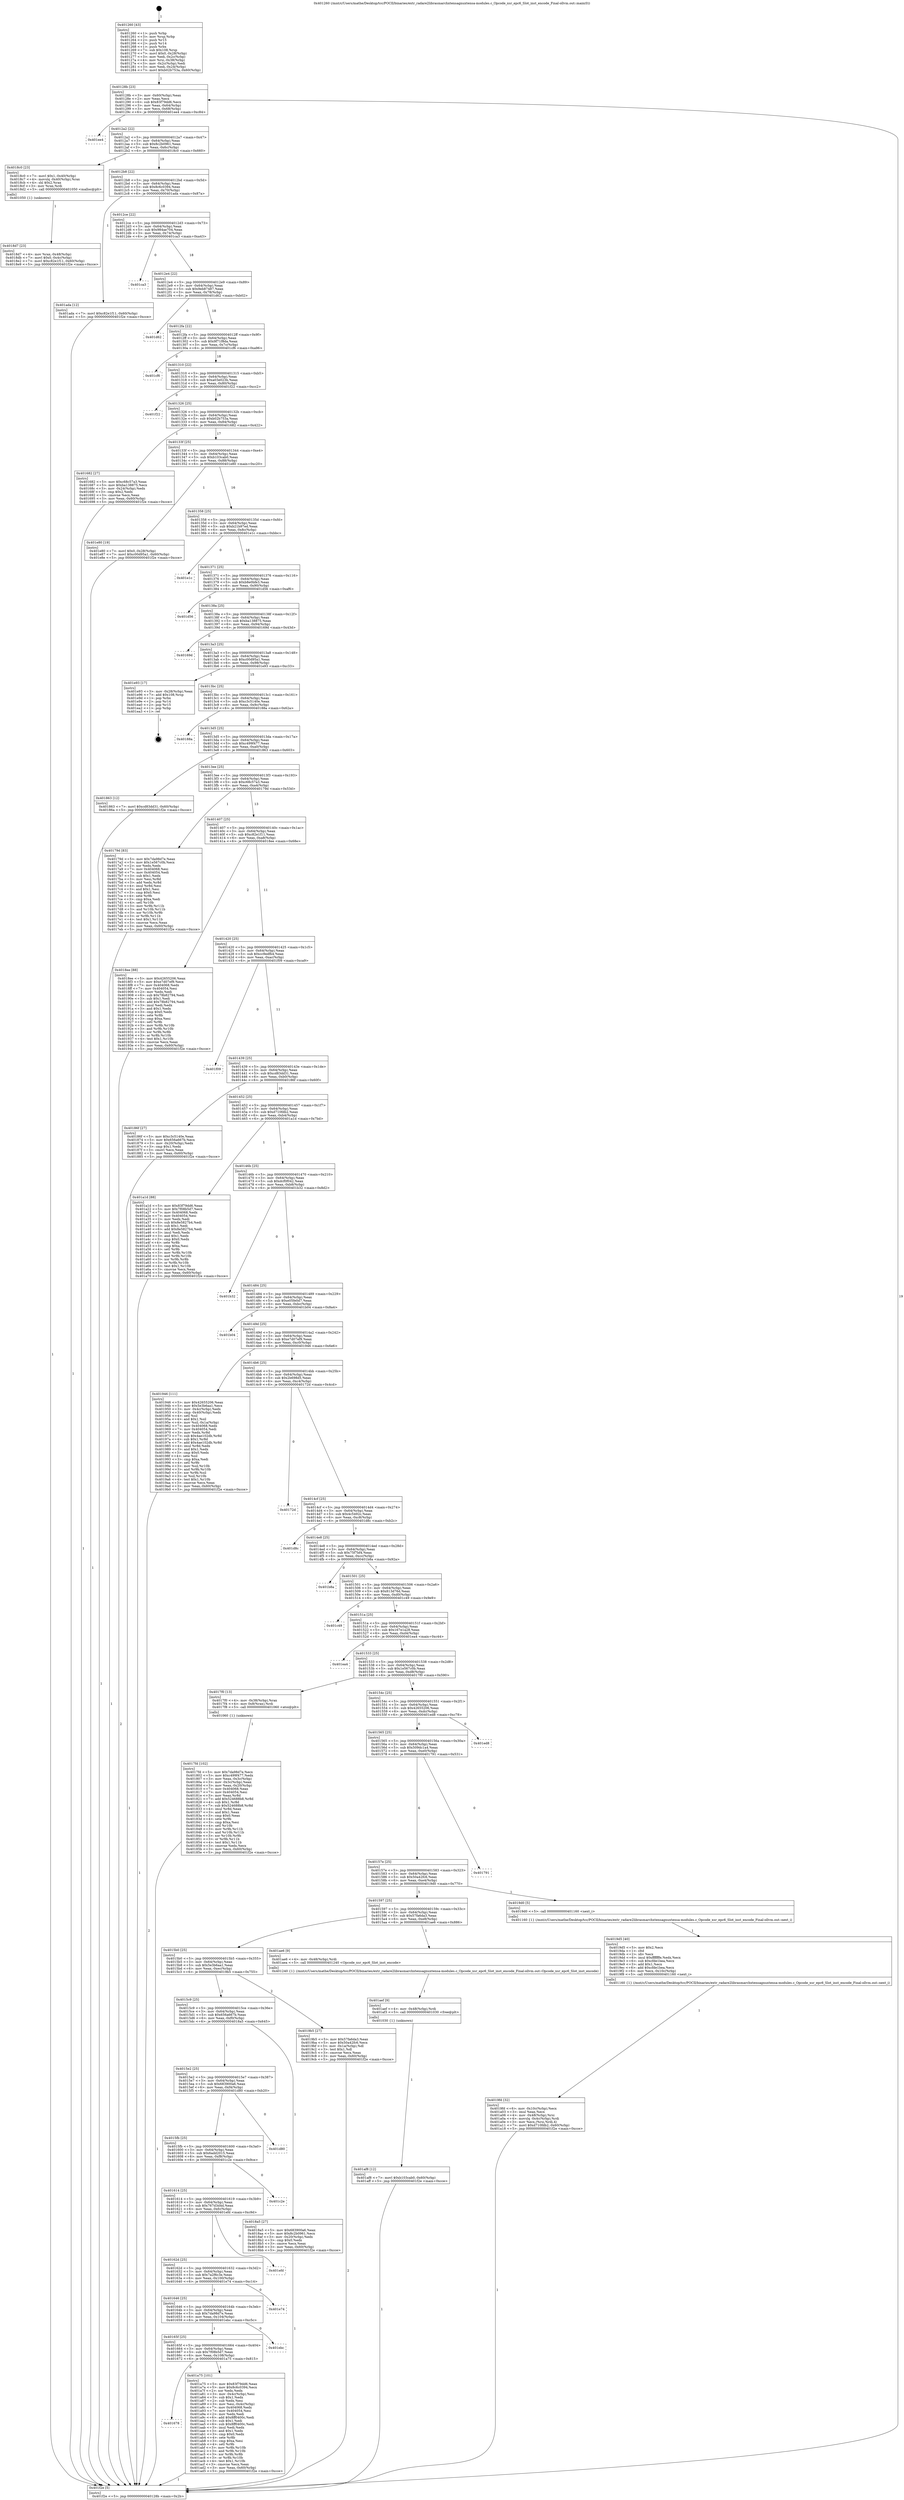 digraph "0x401260" {
  label = "0x401260 (/mnt/c/Users/mathe/Desktop/tcc/POCII/binaries/extr_radare2librasmarchxtensagnuxtensa-modules.c_Opcode_xsr_epc6_Slot_inst_encode_Final-ollvm.out::main(0))"
  labelloc = "t"
  node[shape=record]

  Entry [label="",width=0.3,height=0.3,shape=circle,fillcolor=black,style=filled]
  "0x40128b" [label="{
     0x40128b [23]\l
     | [instrs]\l
     &nbsp;&nbsp;0x40128b \<+3\>: mov -0x60(%rbp),%eax\l
     &nbsp;&nbsp;0x40128e \<+2\>: mov %eax,%ecx\l
     &nbsp;&nbsp;0x401290 \<+6\>: sub $0x83f79dd6,%ecx\l
     &nbsp;&nbsp;0x401296 \<+3\>: mov %eax,-0x64(%rbp)\l
     &nbsp;&nbsp;0x401299 \<+3\>: mov %ecx,-0x68(%rbp)\l
     &nbsp;&nbsp;0x40129c \<+6\>: je 0000000000401ee4 \<main+0xc84\>\l
  }"]
  "0x401ee4" [label="{
     0x401ee4\l
  }", style=dashed]
  "0x4012a2" [label="{
     0x4012a2 [22]\l
     | [instrs]\l
     &nbsp;&nbsp;0x4012a2 \<+5\>: jmp 00000000004012a7 \<main+0x47\>\l
     &nbsp;&nbsp;0x4012a7 \<+3\>: mov -0x64(%rbp),%eax\l
     &nbsp;&nbsp;0x4012aa \<+5\>: sub $0x8c2b0961,%eax\l
     &nbsp;&nbsp;0x4012af \<+3\>: mov %eax,-0x6c(%rbp)\l
     &nbsp;&nbsp;0x4012b2 \<+6\>: je 00000000004018c0 \<main+0x660\>\l
  }"]
  Exit [label="",width=0.3,height=0.3,shape=circle,fillcolor=black,style=filled,peripheries=2]
  "0x4018c0" [label="{
     0x4018c0 [23]\l
     | [instrs]\l
     &nbsp;&nbsp;0x4018c0 \<+7\>: movl $0x1,-0x40(%rbp)\l
     &nbsp;&nbsp;0x4018c7 \<+4\>: movslq -0x40(%rbp),%rax\l
     &nbsp;&nbsp;0x4018cb \<+4\>: shl $0x2,%rax\l
     &nbsp;&nbsp;0x4018cf \<+3\>: mov %rax,%rdi\l
     &nbsp;&nbsp;0x4018d2 \<+5\>: call 0000000000401050 \<malloc@plt\>\l
     | [calls]\l
     &nbsp;&nbsp;0x401050 \{1\} (unknown)\l
  }"]
  "0x4012b8" [label="{
     0x4012b8 [22]\l
     | [instrs]\l
     &nbsp;&nbsp;0x4012b8 \<+5\>: jmp 00000000004012bd \<main+0x5d\>\l
     &nbsp;&nbsp;0x4012bd \<+3\>: mov -0x64(%rbp),%eax\l
     &nbsp;&nbsp;0x4012c0 \<+5\>: sub $0x8c6c0394,%eax\l
     &nbsp;&nbsp;0x4012c5 \<+3\>: mov %eax,-0x70(%rbp)\l
     &nbsp;&nbsp;0x4012c8 \<+6\>: je 0000000000401ada \<main+0x87a\>\l
  }"]
  "0x401af8" [label="{
     0x401af8 [12]\l
     | [instrs]\l
     &nbsp;&nbsp;0x401af8 \<+7\>: movl $0xb103cab0,-0x60(%rbp)\l
     &nbsp;&nbsp;0x401aff \<+5\>: jmp 0000000000401f2e \<main+0xcce\>\l
  }"]
  "0x401ada" [label="{
     0x401ada [12]\l
     | [instrs]\l
     &nbsp;&nbsp;0x401ada \<+7\>: movl $0xc82e1f11,-0x60(%rbp)\l
     &nbsp;&nbsp;0x401ae1 \<+5\>: jmp 0000000000401f2e \<main+0xcce\>\l
  }"]
  "0x4012ce" [label="{
     0x4012ce [22]\l
     | [instrs]\l
     &nbsp;&nbsp;0x4012ce \<+5\>: jmp 00000000004012d3 \<main+0x73\>\l
     &nbsp;&nbsp;0x4012d3 \<+3\>: mov -0x64(%rbp),%eax\l
     &nbsp;&nbsp;0x4012d6 \<+5\>: sub $0x984ae704,%eax\l
     &nbsp;&nbsp;0x4012db \<+3\>: mov %eax,-0x74(%rbp)\l
     &nbsp;&nbsp;0x4012de \<+6\>: je 0000000000401ca3 \<main+0xa43\>\l
  }"]
  "0x401aef" [label="{
     0x401aef [9]\l
     | [instrs]\l
     &nbsp;&nbsp;0x401aef \<+4\>: mov -0x48(%rbp),%rdi\l
     &nbsp;&nbsp;0x401af3 \<+5\>: call 0000000000401030 \<free@plt\>\l
     | [calls]\l
     &nbsp;&nbsp;0x401030 \{1\} (unknown)\l
  }"]
  "0x401ca3" [label="{
     0x401ca3\l
  }", style=dashed]
  "0x4012e4" [label="{
     0x4012e4 [22]\l
     | [instrs]\l
     &nbsp;&nbsp;0x4012e4 \<+5\>: jmp 00000000004012e9 \<main+0x89\>\l
     &nbsp;&nbsp;0x4012e9 \<+3\>: mov -0x64(%rbp),%eax\l
     &nbsp;&nbsp;0x4012ec \<+5\>: sub $0x9eb87487,%eax\l
     &nbsp;&nbsp;0x4012f1 \<+3\>: mov %eax,-0x78(%rbp)\l
     &nbsp;&nbsp;0x4012f4 \<+6\>: je 0000000000401d62 \<main+0xb02\>\l
  }"]
  "0x401678" [label="{
     0x401678\l
  }", style=dashed]
  "0x401d62" [label="{
     0x401d62\l
  }", style=dashed]
  "0x4012fa" [label="{
     0x4012fa [22]\l
     | [instrs]\l
     &nbsp;&nbsp;0x4012fa \<+5\>: jmp 00000000004012ff \<main+0x9f\>\l
     &nbsp;&nbsp;0x4012ff \<+3\>: mov -0x64(%rbp),%eax\l
     &nbsp;&nbsp;0x401302 \<+5\>: sub $0x9f71f8da,%eax\l
     &nbsp;&nbsp;0x401307 \<+3\>: mov %eax,-0x7c(%rbp)\l
     &nbsp;&nbsp;0x40130a \<+6\>: je 0000000000401cf6 \<main+0xa96\>\l
  }"]
  "0x401a75" [label="{
     0x401a75 [101]\l
     | [instrs]\l
     &nbsp;&nbsp;0x401a75 \<+5\>: mov $0x83f79dd6,%eax\l
     &nbsp;&nbsp;0x401a7a \<+5\>: mov $0x8c6c0394,%ecx\l
     &nbsp;&nbsp;0x401a7f \<+2\>: xor %edx,%edx\l
     &nbsp;&nbsp;0x401a81 \<+3\>: mov -0x4c(%rbp),%esi\l
     &nbsp;&nbsp;0x401a84 \<+3\>: sub $0x1,%edx\l
     &nbsp;&nbsp;0x401a87 \<+2\>: sub %edx,%esi\l
     &nbsp;&nbsp;0x401a89 \<+3\>: mov %esi,-0x4c(%rbp)\l
     &nbsp;&nbsp;0x401a8c \<+7\>: mov 0x404068,%edx\l
     &nbsp;&nbsp;0x401a93 \<+7\>: mov 0x404054,%esi\l
     &nbsp;&nbsp;0x401a9a \<+2\>: mov %edx,%edi\l
     &nbsp;&nbsp;0x401a9c \<+6\>: add $0x8ff0400c,%edi\l
     &nbsp;&nbsp;0x401aa2 \<+3\>: sub $0x1,%edi\l
     &nbsp;&nbsp;0x401aa5 \<+6\>: sub $0x8ff0400c,%edi\l
     &nbsp;&nbsp;0x401aab \<+3\>: imul %edi,%edx\l
     &nbsp;&nbsp;0x401aae \<+3\>: and $0x1,%edx\l
     &nbsp;&nbsp;0x401ab1 \<+3\>: cmp $0x0,%edx\l
     &nbsp;&nbsp;0x401ab4 \<+4\>: sete %r8b\l
     &nbsp;&nbsp;0x401ab8 \<+3\>: cmp $0xa,%esi\l
     &nbsp;&nbsp;0x401abb \<+4\>: setl %r9b\l
     &nbsp;&nbsp;0x401abf \<+3\>: mov %r8b,%r10b\l
     &nbsp;&nbsp;0x401ac2 \<+3\>: and %r9b,%r10b\l
     &nbsp;&nbsp;0x401ac5 \<+3\>: xor %r9b,%r8b\l
     &nbsp;&nbsp;0x401ac8 \<+3\>: or %r8b,%r10b\l
     &nbsp;&nbsp;0x401acb \<+4\>: test $0x1,%r10b\l
     &nbsp;&nbsp;0x401acf \<+3\>: cmovne %ecx,%eax\l
     &nbsp;&nbsp;0x401ad2 \<+3\>: mov %eax,-0x60(%rbp)\l
     &nbsp;&nbsp;0x401ad5 \<+5\>: jmp 0000000000401f2e \<main+0xcce\>\l
  }"]
  "0x401cf6" [label="{
     0x401cf6\l
  }", style=dashed]
  "0x401310" [label="{
     0x401310 [22]\l
     | [instrs]\l
     &nbsp;&nbsp;0x401310 \<+5\>: jmp 0000000000401315 \<main+0xb5\>\l
     &nbsp;&nbsp;0x401315 \<+3\>: mov -0x64(%rbp),%eax\l
     &nbsp;&nbsp;0x401318 \<+5\>: sub $0xa03e023b,%eax\l
     &nbsp;&nbsp;0x40131d \<+3\>: mov %eax,-0x80(%rbp)\l
     &nbsp;&nbsp;0x401320 \<+6\>: je 0000000000401f22 \<main+0xcc2\>\l
  }"]
  "0x40165f" [label="{
     0x40165f [25]\l
     | [instrs]\l
     &nbsp;&nbsp;0x40165f \<+5\>: jmp 0000000000401664 \<main+0x404\>\l
     &nbsp;&nbsp;0x401664 \<+3\>: mov -0x64(%rbp),%eax\l
     &nbsp;&nbsp;0x401667 \<+5\>: sub $0x7f08b5d7,%eax\l
     &nbsp;&nbsp;0x40166c \<+6\>: mov %eax,-0x108(%rbp)\l
     &nbsp;&nbsp;0x401672 \<+6\>: je 0000000000401a75 \<main+0x815\>\l
  }"]
  "0x401f22" [label="{
     0x401f22\l
  }", style=dashed]
  "0x401326" [label="{
     0x401326 [25]\l
     | [instrs]\l
     &nbsp;&nbsp;0x401326 \<+5\>: jmp 000000000040132b \<main+0xcb\>\l
     &nbsp;&nbsp;0x40132b \<+3\>: mov -0x64(%rbp),%eax\l
     &nbsp;&nbsp;0x40132e \<+5\>: sub $0xb02b753a,%eax\l
     &nbsp;&nbsp;0x401333 \<+6\>: mov %eax,-0x84(%rbp)\l
     &nbsp;&nbsp;0x401339 \<+6\>: je 0000000000401682 \<main+0x422\>\l
  }"]
  "0x401ebc" [label="{
     0x401ebc\l
  }", style=dashed]
  "0x401682" [label="{
     0x401682 [27]\l
     | [instrs]\l
     &nbsp;&nbsp;0x401682 \<+5\>: mov $0xc68c57a3,%eax\l
     &nbsp;&nbsp;0x401687 \<+5\>: mov $0xba138875,%ecx\l
     &nbsp;&nbsp;0x40168c \<+3\>: mov -0x24(%rbp),%edx\l
     &nbsp;&nbsp;0x40168f \<+3\>: cmp $0x2,%edx\l
     &nbsp;&nbsp;0x401692 \<+3\>: cmovne %ecx,%eax\l
     &nbsp;&nbsp;0x401695 \<+3\>: mov %eax,-0x60(%rbp)\l
     &nbsp;&nbsp;0x401698 \<+5\>: jmp 0000000000401f2e \<main+0xcce\>\l
  }"]
  "0x40133f" [label="{
     0x40133f [25]\l
     | [instrs]\l
     &nbsp;&nbsp;0x40133f \<+5\>: jmp 0000000000401344 \<main+0xe4\>\l
     &nbsp;&nbsp;0x401344 \<+3\>: mov -0x64(%rbp),%eax\l
     &nbsp;&nbsp;0x401347 \<+5\>: sub $0xb103cab0,%eax\l
     &nbsp;&nbsp;0x40134c \<+6\>: mov %eax,-0x88(%rbp)\l
     &nbsp;&nbsp;0x401352 \<+6\>: je 0000000000401e80 \<main+0xc20\>\l
  }"]
  "0x401f2e" [label="{
     0x401f2e [5]\l
     | [instrs]\l
     &nbsp;&nbsp;0x401f2e \<+5\>: jmp 000000000040128b \<main+0x2b\>\l
  }"]
  "0x401260" [label="{
     0x401260 [43]\l
     | [instrs]\l
     &nbsp;&nbsp;0x401260 \<+1\>: push %rbp\l
     &nbsp;&nbsp;0x401261 \<+3\>: mov %rsp,%rbp\l
     &nbsp;&nbsp;0x401264 \<+2\>: push %r15\l
     &nbsp;&nbsp;0x401266 \<+2\>: push %r14\l
     &nbsp;&nbsp;0x401268 \<+1\>: push %rbx\l
     &nbsp;&nbsp;0x401269 \<+7\>: sub $0x108,%rsp\l
     &nbsp;&nbsp;0x401270 \<+7\>: movl $0x0,-0x28(%rbp)\l
     &nbsp;&nbsp;0x401277 \<+3\>: mov %edi,-0x2c(%rbp)\l
     &nbsp;&nbsp;0x40127a \<+4\>: mov %rsi,-0x38(%rbp)\l
     &nbsp;&nbsp;0x40127e \<+3\>: mov -0x2c(%rbp),%edi\l
     &nbsp;&nbsp;0x401281 \<+3\>: mov %edi,-0x24(%rbp)\l
     &nbsp;&nbsp;0x401284 \<+7\>: movl $0xb02b753a,-0x60(%rbp)\l
  }"]
  "0x401646" [label="{
     0x401646 [25]\l
     | [instrs]\l
     &nbsp;&nbsp;0x401646 \<+5\>: jmp 000000000040164b \<main+0x3eb\>\l
     &nbsp;&nbsp;0x40164b \<+3\>: mov -0x64(%rbp),%eax\l
     &nbsp;&nbsp;0x40164e \<+5\>: sub $0x7da98d7e,%eax\l
     &nbsp;&nbsp;0x401653 \<+6\>: mov %eax,-0x104(%rbp)\l
     &nbsp;&nbsp;0x401659 \<+6\>: je 0000000000401ebc \<main+0xc5c\>\l
  }"]
  "0x401e80" [label="{
     0x401e80 [19]\l
     | [instrs]\l
     &nbsp;&nbsp;0x401e80 \<+7\>: movl $0x0,-0x28(%rbp)\l
     &nbsp;&nbsp;0x401e87 \<+7\>: movl $0xc00d95a1,-0x60(%rbp)\l
     &nbsp;&nbsp;0x401e8e \<+5\>: jmp 0000000000401f2e \<main+0xcce\>\l
  }"]
  "0x401358" [label="{
     0x401358 [25]\l
     | [instrs]\l
     &nbsp;&nbsp;0x401358 \<+5\>: jmp 000000000040135d \<main+0xfd\>\l
     &nbsp;&nbsp;0x40135d \<+3\>: mov -0x64(%rbp),%eax\l
     &nbsp;&nbsp;0x401360 \<+5\>: sub $0xb21b97ed,%eax\l
     &nbsp;&nbsp;0x401365 \<+6\>: mov %eax,-0x8c(%rbp)\l
     &nbsp;&nbsp;0x40136b \<+6\>: je 0000000000401e1c \<main+0xbbc\>\l
  }"]
  "0x401e74" [label="{
     0x401e74\l
  }", style=dashed]
  "0x401e1c" [label="{
     0x401e1c\l
  }", style=dashed]
  "0x401371" [label="{
     0x401371 [25]\l
     | [instrs]\l
     &nbsp;&nbsp;0x401371 \<+5\>: jmp 0000000000401376 \<main+0x116\>\l
     &nbsp;&nbsp;0x401376 \<+3\>: mov -0x64(%rbp),%eax\l
     &nbsp;&nbsp;0x401379 \<+5\>: sub $0xb8e0bfe3,%eax\l
     &nbsp;&nbsp;0x40137e \<+6\>: mov %eax,-0x90(%rbp)\l
     &nbsp;&nbsp;0x401384 \<+6\>: je 0000000000401d56 \<main+0xaf6\>\l
  }"]
  "0x40162d" [label="{
     0x40162d [25]\l
     | [instrs]\l
     &nbsp;&nbsp;0x40162d \<+5\>: jmp 0000000000401632 \<main+0x3d2\>\l
     &nbsp;&nbsp;0x401632 \<+3\>: mov -0x64(%rbp),%eax\l
     &nbsp;&nbsp;0x401635 \<+5\>: sub $0x7a2f6c3e,%eax\l
     &nbsp;&nbsp;0x40163a \<+6\>: mov %eax,-0x100(%rbp)\l
     &nbsp;&nbsp;0x401640 \<+6\>: je 0000000000401e74 \<main+0xc14\>\l
  }"]
  "0x401d56" [label="{
     0x401d56\l
  }", style=dashed]
  "0x40138a" [label="{
     0x40138a [25]\l
     | [instrs]\l
     &nbsp;&nbsp;0x40138a \<+5\>: jmp 000000000040138f \<main+0x12f\>\l
     &nbsp;&nbsp;0x40138f \<+3\>: mov -0x64(%rbp),%eax\l
     &nbsp;&nbsp;0x401392 \<+5\>: sub $0xba138875,%eax\l
     &nbsp;&nbsp;0x401397 \<+6\>: mov %eax,-0x94(%rbp)\l
     &nbsp;&nbsp;0x40139d \<+6\>: je 000000000040169d \<main+0x43d\>\l
  }"]
  "0x401efd" [label="{
     0x401efd\l
  }", style=dashed]
  "0x40169d" [label="{
     0x40169d\l
  }", style=dashed]
  "0x4013a3" [label="{
     0x4013a3 [25]\l
     | [instrs]\l
     &nbsp;&nbsp;0x4013a3 \<+5\>: jmp 00000000004013a8 \<main+0x148\>\l
     &nbsp;&nbsp;0x4013a8 \<+3\>: mov -0x64(%rbp),%eax\l
     &nbsp;&nbsp;0x4013ab \<+5\>: sub $0xc00d95a1,%eax\l
     &nbsp;&nbsp;0x4013b0 \<+6\>: mov %eax,-0x98(%rbp)\l
     &nbsp;&nbsp;0x4013b6 \<+6\>: je 0000000000401e93 \<main+0xc33\>\l
  }"]
  "0x401614" [label="{
     0x401614 [25]\l
     | [instrs]\l
     &nbsp;&nbsp;0x401614 \<+5\>: jmp 0000000000401619 \<main+0x3b9\>\l
     &nbsp;&nbsp;0x401619 \<+3\>: mov -0x64(%rbp),%eax\l
     &nbsp;&nbsp;0x40161c \<+5\>: sub $0x767d3d4d,%eax\l
     &nbsp;&nbsp;0x401621 \<+6\>: mov %eax,-0xfc(%rbp)\l
     &nbsp;&nbsp;0x401627 \<+6\>: je 0000000000401efd \<main+0xc9d\>\l
  }"]
  "0x401e93" [label="{
     0x401e93 [17]\l
     | [instrs]\l
     &nbsp;&nbsp;0x401e93 \<+3\>: mov -0x28(%rbp),%eax\l
     &nbsp;&nbsp;0x401e96 \<+7\>: add $0x108,%rsp\l
     &nbsp;&nbsp;0x401e9d \<+1\>: pop %rbx\l
     &nbsp;&nbsp;0x401e9e \<+2\>: pop %r14\l
     &nbsp;&nbsp;0x401ea0 \<+2\>: pop %r15\l
     &nbsp;&nbsp;0x401ea2 \<+1\>: pop %rbp\l
     &nbsp;&nbsp;0x401ea3 \<+1\>: ret\l
  }"]
  "0x4013bc" [label="{
     0x4013bc [25]\l
     | [instrs]\l
     &nbsp;&nbsp;0x4013bc \<+5\>: jmp 00000000004013c1 \<main+0x161\>\l
     &nbsp;&nbsp;0x4013c1 \<+3\>: mov -0x64(%rbp),%eax\l
     &nbsp;&nbsp;0x4013c4 \<+5\>: sub $0xc3c5140e,%eax\l
     &nbsp;&nbsp;0x4013c9 \<+6\>: mov %eax,-0x9c(%rbp)\l
     &nbsp;&nbsp;0x4013cf \<+6\>: je 000000000040188a \<main+0x62a\>\l
  }"]
  "0x401c2e" [label="{
     0x401c2e\l
  }", style=dashed]
  "0x40188a" [label="{
     0x40188a\l
  }", style=dashed]
  "0x4013d5" [label="{
     0x4013d5 [25]\l
     | [instrs]\l
     &nbsp;&nbsp;0x4013d5 \<+5\>: jmp 00000000004013da \<main+0x17a\>\l
     &nbsp;&nbsp;0x4013da \<+3\>: mov -0x64(%rbp),%eax\l
     &nbsp;&nbsp;0x4013dd \<+5\>: sub $0xc499f477,%eax\l
     &nbsp;&nbsp;0x4013e2 \<+6\>: mov %eax,-0xa0(%rbp)\l
     &nbsp;&nbsp;0x4013e8 \<+6\>: je 0000000000401863 \<main+0x603\>\l
  }"]
  "0x4015fb" [label="{
     0x4015fb [25]\l
     | [instrs]\l
     &nbsp;&nbsp;0x4015fb \<+5\>: jmp 0000000000401600 \<main+0x3a0\>\l
     &nbsp;&nbsp;0x401600 \<+3\>: mov -0x64(%rbp),%eax\l
     &nbsp;&nbsp;0x401603 \<+5\>: sub $0x6add2015,%eax\l
     &nbsp;&nbsp;0x401608 \<+6\>: mov %eax,-0xf8(%rbp)\l
     &nbsp;&nbsp;0x40160e \<+6\>: je 0000000000401c2e \<main+0x9ce\>\l
  }"]
  "0x401863" [label="{
     0x401863 [12]\l
     | [instrs]\l
     &nbsp;&nbsp;0x401863 \<+7\>: movl $0xcd83dd31,-0x60(%rbp)\l
     &nbsp;&nbsp;0x40186a \<+5\>: jmp 0000000000401f2e \<main+0xcce\>\l
  }"]
  "0x4013ee" [label="{
     0x4013ee [25]\l
     | [instrs]\l
     &nbsp;&nbsp;0x4013ee \<+5\>: jmp 00000000004013f3 \<main+0x193\>\l
     &nbsp;&nbsp;0x4013f3 \<+3\>: mov -0x64(%rbp),%eax\l
     &nbsp;&nbsp;0x4013f6 \<+5\>: sub $0xc68c57a3,%eax\l
     &nbsp;&nbsp;0x4013fb \<+6\>: mov %eax,-0xa4(%rbp)\l
     &nbsp;&nbsp;0x401401 \<+6\>: je 000000000040179d \<main+0x53d\>\l
  }"]
  "0x401d80" [label="{
     0x401d80\l
  }", style=dashed]
  "0x40179d" [label="{
     0x40179d [83]\l
     | [instrs]\l
     &nbsp;&nbsp;0x40179d \<+5\>: mov $0x7da98d7e,%eax\l
     &nbsp;&nbsp;0x4017a2 \<+5\>: mov $0x1e567c0b,%ecx\l
     &nbsp;&nbsp;0x4017a7 \<+2\>: xor %edx,%edx\l
     &nbsp;&nbsp;0x4017a9 \<+7\>: mov 0x404068,%esi\l
     &nbsp;&nbsp;0x4017b0 \<+7\>: mov 0x404054,%edi\l
     &nbsp;&nbsp;0x4017b7 \<+3\>: sub $0x1,%edx\l
     &nbsp;&nbsp;0x4017ba \<+3\>: mov %esi,%r8d\l
     &nbsp;&nbsp;0x4017bd \<+3\>: add %edx,%r8d\l
     &nbsp;&nbsp;0x4017c0 \<+4\>: imul %r8d,%esi\l
     &nbsp;&nbsp;0x4017c4 \<+3\>: and $0x1,%esi\l
     &nbsp;&nbsp;0x4017c7 \<+3\>: cmp $0x0,%esi\l
     &nbsp;&nbsp;0x4017ca \<+4\>: sete %r9b\l
     &nbsp;&nbsp;0x4017ce \<+3\>: cmp $0xa,%edi\l
     &nbsp;&nbsp;0x4017d1 \<+4\>: setl %r10b\l
     &nbsp;&nbsp;0x4017d5 \<+3\>: mov %r9b,%r11b\l
     &nbsp;&nbsp;0x4017d8 \<+3\>: and %r10b,%r11b\l
     &nbsp;&nbsp;0x4017db \<+3\>: xor %r10b,%r9b\l
     &nbsp;&nbsp;0x4017de \<+3\>: or %r9b,%r11b\l
     &nbsp;&nbsp;0x4017e1 \<+4\>: test $0x1,%r11b\l
     &nbsp;&nbsp;0x4017e5 \<+3\>: cmovne %ecx,%eax\l
     &nbsp;&nbsp;0x4017e8 \<+3\>: mov %eax,-0x60(%rbp)\l
     &nbsp;&nbsp;0x4017eb \<+5\>: jmp 0000000000401f2e \<main+0xcce\>\l
  }"]
  "0x401407" [label="{
     0x401407 [25]\l
     | [instrs]\l
     &nbsp;&nbsp;0x401407 \<+5\>: jmp 000000000040140c \<main+0x1ac\>\l
     &nbsp;&nbsp;0x40140c \<+3\>: mov -0x64(%rbp),%eax\l
     &nbsp;&nbsp;0x40140f \<+5\>: sub $0xc82e1f11,%eax\l
     &nbsp;&nbsp;0x401414 \<+6\>: mov %eax,-0xa8(%rbp)\l
     &nbsp;&nbsp;0x40141a \<+6\>: je 00000000004018ee \<main+0x68e\>\l
  }"]
  "0x4019fd" [label="{
     0x4019fd [32]\l
     | [instrs]\l
     &nbsp;&nbsp;0x4019fd \<+6\>: mov -0x10c(%rbp),%ecx\l
     &nbsp;&nbsp;0x401a03 \<+3\>: imul %eax,%ecx\l
     &nbsp;&nbsp;0x401a06 \<+4\>: mov -0x48(%rbp),%rsi\l
     &nbsp;&nbsp;0x401a0a \<+4\>: movslq -0x4c(%rbp),%rdi\l
     &nbsp;&nbsp;0x401a0e \<+3\>: mov %ecx,(%rsi,%rdi,4)\l
     &nbsp;&nbsp;0x401a11 \<+7\>: movl $0xd710fdb2,-0x60(%rbp)\l
     &nbsp;&nbsp;0x401a18 \<+5\>: jmp 0000000000401f2e \<main+0xcce\>\l
  }"]
  "0x4018ee" [label="{
     0x4018ee [88]\l
     | [instrs]\l
     &nbsp;&nbsp;0x4018ee \<+5\>: mov $0x42655206,%eax\l
     &nbsp;&nbsp;0x4018f3 \<+5\>: mov $0xe7d07ef9,%ecx\l
     &nbsp;&nbsp;0x4018f8 \<+7\>: mov 0x404068,%edx\l
     &nbsp;&nbsp;0x4018ff \<+7\>: mov 0x404054,%esi\l
     &nbsp;&nbsp;0x401906 \<+2\>: mov %edx,%edi\l
     &nbsp;&nbsp;0x401908 \<+6\>: sub $0x78b82794,%edi\l
     &nbsp;&nbsp;0x40190e \<+3\>: sub $0x1,%edi\l
     &nbsp;&nbsp;0x401911 \<+6\>: add $0x78b82794,%edi\l
     &nbsp;&nbsp;0x401917 \<+3\>: imul %edi,%edx\l
     &nbsp;&nbsp;0x40191a \<+3\>: and $0x1,%edx\l
     &nbsp;&nbsp;0x40191d \<+3\>: cmp $0x0,%edx\l
     &nbsp;&nbsp;0x401920 \<+4\>: sete %r8b\l
     &nbsp;&nbsp;0x401924 \<+3\>: cmp $0xa,%esi\l
     &nbsp;&nbsp;0x401927 \<+4\>: setl %r9b\l
     &nbsp;&nbsp;0x40192b \<+3\>: mov %r8b,%r10b\l
     &nbsp;&nbsp;0x40192e \<+3\>: and %r9b,%r10b\l
     &nbsp;&nbsp;0x401931 \<+3\>: xor %r9b,%r8b\l
     &nbsp;&nbsp;0x401934 \<+3\>: or %r8b,%r10b\l
     &nbsp;&nbsp;0x401937 \<+4\>: test $0x1,%r10b\l
     &nbsp;&nbsp;0x40193b \<+3\>: cmovne %ecx,%eax\l
     &nbsp;&nbsp;0x40193e \<+3\>: mov %eax,-0x60(%rbp)\l
     &nbsp;&nbsp;0x401941 \<+5\>: jmp 0000000000401f2e \<main+0xcce\>\l
  }"]
  "0x401420" [label="{
     0x401420 [25]\l
     | [instrs]\l
     &nbsp;&nbsp;0x401420 \<+5\>: jmp 0000000000401425 \<main+0x1c5\>\l
     &nbsp;&nbsp;0x401425 \<+3\>: mov -0x64(%rbp),%eax\l
     &nbsp;&nbsp;0x401428 \<+5\>: sub $0xcc9edfb4,%eax\l
     &nbsp;&nbsp;0x40142d \<+6\>: mov %eax,-0xac(%rbp)\l
     &nbsp;&nbsp;0x401433 \<+6\>: je 0000000000401f09 \<main+0xca9\>\l
  }"]
  "0x4019d5" [label="{
     0x4019d5 [40]\l
     | [instrs]\l
     &nbsp;&nbsp;0x4019d5 \<+5\>: mov $0x2,%ecx\l
     &nbsp;&nbsp;0x4019da \<+1\>: cltd\l
     &nbsp;&nbsp;0x4019db \<+2\>: idiv %ecx\l
     &nbsp;&nbsp;0x4019dd \<+6\>: imul $0xfffffffe,%edx,%ecx\l
     &nbsp;&nbsp;0x4019e3 \<+6\>: sub $0xcfde1bea,%ecx\l
     &nbsp;&nbsp;0x4019e9 \<+3\>: add $0x1,%ecx\l
     &nbsp;&nbsp;0x4019ec \<+6\>: add $0xcfde1bea,%ecx\l
     &nbsp;&nbsp;0x4019f2 \<+6\>: mov %ecx,-0x10c(%rbp)\l
     &nbsp;&nbsp;0x4019f8 \<+5\>: call 0000000000401160 \<next_i\>\l
     | [calls]\l
     &nbsp;&nbsp;0x401160 \{1\} (/mnt/c/Users/mathe/Desktop/tcc/POCII/binaries/extr_radare2librasmarchxtensagnuxtensa-modules.c_Opcode_xsr_epc6_Slot_inst_encode_Final-ollvm.out::next_i)\l
  }"]
  "0x401f09" [label="{
     0x401f09\l
  }", style=dashed]
  "0x401439" [label="{
     0x401439 [25]\l
     | [instrs]\l
     &nbsp;&nbsp;0x401439 \<+5\>: jmp 000000000040143e \<main+0x1de\>\l
     &nbsp;&nbsp;0x40143e \<+3\>: mov -0x64(%rbp),%eax\l
     &nbsp;&nbsp;0x401441 \<+5\>: sub $0xcd83dd31,%eax\l
     &nbsp;&nbsp;0x401446 \<+6\>: mov %eax,-0xb0(%rbp)\l
     &nbsp;&nbsp;0x40144c \<+6\>: je 000000000040186f \<main+0x60f\>\l
  }"]
  "0x4018d7" [label="{
     0x4018d7 [23]\l
     | [instrs]\l
     &nbsp;&nbsp;0x4018d7 \<+4\>: mov %rax,-0x48(%rbp)\l
     &nbsp;&nbsp;0x4018db \<+7\>: movl $0x0,-0x4c(%rbp)\l
     &nbsp;&nbsp;0x4018e2 \<+7\>: movl $0xc82e1f11,-0x60(%rbp)\l
     &nbsp;&nbsp;0x4018e9 \<+5\>: jmp 0000000000401f2e \<main+0xcce\>\l
  }"]
  "0x40186f" [label="{
     0x40186f [27]\l
     | [instrs]\l
     &nbsp;&nbsp;0x40186f \<+5\>: mov $0xc3c5140e,%eax\l
     &nbsp;&nbsp;0x401874 \<+5\>: mov $0x656a667b,%ecx\l
     &nbsp;&nbsp;0x401879 \<+3\>: mov -0x20(%rbp),%edx\l
     &nbsp;&nbsp;0x40187c \<+3\>: cmp $0x1,%edx\l
     &nbsp;&nbsp;0x40187f \<+3\>: cmovl %ecx,%eax\l
     &nbsp;&nbsp;0x401882 \<+3\>: mov %eax,-0x60(%rbp)\l
     &nbsp;&nbsp;0x401885 \<+5\>: jmp 0000000000401f2e \<main+0xcce\>\l
  }"]
  "0x401452" [label="{
     0x401452 [25]\l
     | [instrs]\l
     &nbsp;&nbsp;0x401452 \<+5\>: jmp 0000000000401457 \<main+0x1f7\>\l
     &nbsp;&nbsp;0x401457 \<+3\>: mov -0x64(%rbp),%eax\l
     &nbsp;&nbsp;0x40145a \<+5\>: sub $0xd710fdb2,%eax\l
     &nbsp;&nbsp;0x40145f \<+6\>: mov %eax,-0xb4(%rbp)\l
     &nbsp;&nbsp;0x401465 \<+6\>: je 0000000000401a1d \<main+0x7bd\>\l
  }"]
  "0x4015e2" [label="{
     0x4015e2 [25]\l
     | [instrs]\l
     &nbsp;&nbsp;0x4015e2 \<+5\>: jmp 00000000004015e7 \<main+0x387\>\l
     &nbsp;&nbsp;0x4015e7 \<+3\>: mov -0x64(%rbp),%eax\l
     &nbsp;&nbsp;0x4015ea \<+5\>: sub $0x683900a6,%eax\l
     &nbsp;&nbsp;0x4015ef \<+6\>: mov %eax,-0xf4(%rbp)\l
     &nbsp;&nbsp;0x4015f5 \<+6\>: je 0000000000401d80 \<main+0xb20\>\l
  }"]
  "0x401a1d" [label="{
     0x401a1d [88]\l
     | [instrs]\l
     &nbsp;&nbsp;0x401a1d \<+5\>: mov $0x83f79dd6,%eax\l
     &nbsp;&nbsp;0x401a22 \<+5\>: mov $0x7f08b5d7,%ecx\l
     &nbsp;&nbsp;0x401a27 \<+7\>: mov 0x404068,%edx\l
     &nbsp;&nbsp;0x401a2e \<+7\>: mov 0x404054,%esi\l
     &nbsp;&nbsp;0x401a35 \<+2\>: mov %edx,%edi\l
     &nbsp;&nbsp;0x401a37 \<+6\>: sub $0x8e5827b4,%edi\l
     &nbsp;&nbsp;0x401a3d \<+3\>: sub $0x1,%edi\l
     &nbsp;&nbsp;0x401a40 \<+6\>: add $0x8e5827b4,%edi\l
     &nbsp;&nbsp;0x401a46 \<+3\>: imul %edi,%edx\l
     &nbsp;&nbsp;0x401a49 \<+3\>: and $0x1,%edx\l
     &nbsp;&nbsp;0x401a4c \<+3\>: cmp $0x0,%edx\l
     &nbsp;&nbsp;0x401a4f \<+4\>: sete %r8b\l
     &nbsp;&nbsp;0x401a53 \<+3\>: cmp $0xa,%esi\l
     &nbsp;&nbsp;0x401a56 \<+4\>: setl %r9b\l
     &nbsp;&nbsp;0x401a5a \<+3\>: mov %r8b,%r10b\l
     &nbsp;&nbsp;0x401a5d \<+3\>: and %r9b,%r10b\l
     &nbsp;&nbsp;0x401a60 \<+3\>: xor %r9b,%r8b\l
     &nbsp;&nbsp;0x401a63 \<+3\>: or %r8b,%r10b\l
     &nbsp;&nbsp;0x401a66 \<+4\>: test $0x1,%r10b\l
     &nbsp;&nbsp;0x401a6a \<+3\>: cmovne %ecx,%eax\l
     &nbsp;&nbsp;0x401a6d \<+3\>: mov %eax,-0x60(%rbp)\l
     &nbsp;&nbsp;0x401a70 \<+5\>: jmp 0000000000401f2e \<main+0xcce\>\l
  }"]
  "0x40146b" [label="{
     0x40146b [25]\l
     | [instrs]\l
     &nbsp;&nbsp;0x40146b \<+5\>: jmp 0000000000401470 \<main+0x210\>\l
     &nbsp;&nbsp;0x401470 \<+3\>: mov -0x64(%rbp),%eax\l
     &nbsp;&nbsp;0x401473 \<+5\>: sub $0xdcf0f042,%eax\l
     &nbsp;&nbsp;0x401478 \<+6\>: mov %eax,-0xb8(%rbp)\l
     &nbsp;&nbsp;0x40147e \<+6\>: je 0000000000401b32 \<main+0x8d2\>\l
  }"]
  "0x4018a5" [label="{
     0x4018a5 [27]\l
     | [instrs]\l
     &nbsp;&nbsp;0x4018a5 \<+5\>: mov $0x683900a6,%eax\l
     &nbsp;&nbsp;0x4018aa \<+5\>: mov $0x8c2b0961,%ecx\l
     &nbsp;&nbsp;0x4018af \<+3\>: mov -0x20(%rbp),%edx\l
     &nbsp;&nbsp;0x4018b2 \<+3\>: cmp $0x0,%edx\l
     &nbsp;&nbsp;0x4018b5 \<+3\>: cmove %ecx,%eax\l
     &nbsp;&nbsp;0x4018b8 \<+3\>: mov %eax,-0x60(%rbp)\l
     &nbsp;&nbsp;0x4018bb \<+5\>: jmp 0000000000401f2e \<main+0xcce\>\l
  }"]
  "0x401b32" [label="{
     0x401b32\l
  }", style=dashed]
  "0x401484" [label="{
     0x401484 [25]\l
     | [instrs]\l
     &nbsp;&nbsp;0x401484 \<+5\>: jmp 0000000000401489 \<main+0x229\>\l
     &nbsp;&nbsp;0x401489 \<+3\>: mov -0x64(%rbp),%eax\l
     &nbsp;&nbsp;0x40148c \<+5\>: sub $0xe05fe0d7,%eax\l
     &nbsp;&nbsp;0x401491 \<+6\>: mov %eax,-0xbc(%rbp)\l
     &nbsp;&nbsp;0x401497 \<+6\>: je 0000000000401b04 \<main+0x8a4\>\l
  }"]
  "0x4015c9" [label="{
     0x4015c9 [25]\l
     | [instrs]\l
     &nbsp;&nbsp;0x4015c9 \<+5\>: jmp 00000000004015ce \<main+0x36e\>\l
     &nbsp;&nbsp;0x4015ce \<+3\>: mov -0x64(%rbp),%eax\l
     &nbsp;&nbsp;0x4015d1 \<+5\>: sub $0x656a667b,%eax\l
     &nbsp;&nbsp;0x4015d6 \<+6\>: mov %eax,-0xf0(%rbp)\l
     &nbsp;&nbsp;0x4015dc \<+6\>: je 00000000004018a5 \<main+0x645\>\l
  }"]
  "0x401b04" [label="{
     0x401b04\l
  }", style=dashed]
  "0x40149d" [label="{
     0x40149d [25]\l
     | [instrs]\l
     &nbsp;&nbsp;0x40149d \<+5\>: jmp 00000000004014a2 \<main+0x242\>\l
     &nbsp;&nbsp;0x4014a2 \<+3\>: mov -0x64(%rbp),%eax\l
     &nbsp;&nbsp;0x4014a5 \<+5\>: sub $0xe7d07ef9,%eax\l
     &nbsp;&nbsp;0x4014aa \<+6\>: mov %eax,-0xc0(%rbp)\l
     &nbsp;&nbsp;0x4014b0 \<+6\>: je 0000000000401946 \<main+0x6e6\>\l
  }"]
  "0x4019b5" [label="{
     0x4019b5 [27]\l
     | [instrs]\l
     &nbsp;&nbsp;0x4019b5 \<+5\>: mov $0x57fa6da3,%eax\l
     &nbsp;&nbsp;0x4019ba \<+5\>: mov $0x50a42fc6,%ecx\l
     &nbsp;&nbsp;0x4019bf \<+3\>: mov -0x1a(%rbp),%dl\l
     &nbsp;&nbsp;0x4019c2 \<+3\>: test $0x1,%dl\l
     &nbsp;&nbsp;0x4019c5 \<+3\>: cmovne %ecx,%eax\l
     &nbsp;&nbsp;0x4019c8 \<+3\>: mov %eax,-0x60(%rbp)\l
     &nbsp;&nbsp;0x4019cb \<+5\>: jmp 0000000000401f2e \<main+0xcce\>\l
  }"]
  "0x401946" [label="{
     0x401946 [111]\l
     | [instrs]\l
     &nbsp;&nbsp;0x401946 \<+5\>: mov $0x42655206,%eax\l
     &nbsp;&nbsp;0x40194b \<+5\>: mov $0x5e3b6aa1,%ecx\l
     &nbsp;&nbsp;0x401950 \<+3\>: mov -0x4c(%rbp),%edx\l
     &nbsp;&nbsp;0x401953 \<+3\>: cmp -0x40(%rbp),%edx\l
     &nbsp;&nbsp;0x401956 \<+4\>: setl %sil\l
     &nbsp;&nbsp;0x40195a \<+4\>: and $0x1,%sil\l
     &nbsp;&nbsp;0x40195e \<+4\>: mov %sil,-0x1a(%rbp)\l
     &nbsp;&nbsp;0x401962 \<+7\>: mov 0x404068,%edx\l
     &nbsp;&nbsp;0x401969 \<+7\>: mov 0x404054,%edi\l
     &nbsp;&nbsp;0x401970 \<+3\>: mov %edx,%r8d\l
     &nbsp;&nbsp;0x401973 \<+7\>: sub $0x4ae102db,%r8d\l
     &nbsp;&nbsp;0x40197a \<+4\>: sub $0x1,%r8d\l
     &nbsp;&nbsp;0x40197e \<+7\>: add $0x4ae102db,%r8d\l
     &nbsp;&nbsp;0x401985 \<+4\>: imul %r8d,%edx\l
     &nbsp;&nbsp;0x401989 \<+3\>: and $0x1,%edx\l
     &nbsp;&nbsp;0x40198c \<+3\>: cmp $0x0,%edx\l
     &nbsp;&nbsp;0x40198f \<+4\>: sete %sil\l
     &nbsp;&nbsp;0x401993 \<+3\>: cmp $0xa,%edi\l
     &nbsp;&nbsp;0x401996 \<+4\>: setl %r9b\l
     &nbsp;&nbsp;0x40199a \<+3\>: mov %sil,%r10b\l
     &nbsp;&nbsp;0x40199d \<+3\>: and %r9b,%r10b\l
     &nbsp;&nbsp;0x4019a0 \<+3\>: xor %r9b,%sil\l
     &nbsp;&nbsp;0x4019a3 \<+3\>: or %sil,%r10b\l
     &nbsp;&nbsp;0x4019a6 \<+4\>: test $0x1,%r10b\l
     &nbsp;&nbsp;0x4019aa \<+3\>: cmovne %ecx,%eax\l
     &nbsp;&nbsp;0x4019ad \<+3\>: mov %eax,-0x60(%rbp)\l
     &nbsp;&nbsp;0x4019b0 \<+5\>: jmp 0000000000401f2e \<main+0xcce\>\l
  }"]
  "0x4014b6" [label="{
     0x4014b6 [25]\l
     | [instrs]\l
     &nbsp;&nbsp;0x4014b6 \<+5\>: jmp 00000000004014bb \<main+0x25b\>\l
     &nbsp;&nbsp;0x4014bb \<+3\>: mov -0x64(%rbp),%eax\l
     &nbsp;&nbsp;0x4014be \<+5\>: sub $0x2b698d5,%eax\l
     &nbsp;&nbsp;0x4014c3 \<+6\>: mov %eax,-0xc4(%rbp)\l
     &nbsp;&nbsp;0x4014c9 \<+6\>: je 000000000040172d \<main+0x4cd\>\l
  }"]
  "0x4015b0" [label="{
     0x4015b0 [25]\l
     | [instrs]\l
     &nbsp;&nbsp;0x4015b0 \<+5\>: jmp 00000000004015b5 \<main+0x355\>\l
     &nbsp;&nbsp;0x4015b5 \<+3\>: mov -0x64(%rbp),%eax\l
     &nbsp;&nbsp;0x4015b8 \<+5\>: sub $0x5e3b6aa1,%eax\l
     &nbsp;&nbsp;0x4015bd \<+6\>: mov %eax,-0xec(%rbp)\l
     &nbsp;&nbsp;0x4015c3 \<+6\>: je 00000000004019b5 \<main+0x755\>\l
  }"]
  "0x40172d" [label="{
     0x40172d\l
  }", style=dashed]
  "0x4014cf" [label="{
     0x4014cf [25]\l
     | [instrs]\l
     &nbsp;&nbsp;0x4014cf \<+5\>: jmp 00000000004014d4 \<main+0x274\>\l
     &nbsp;&nbsp;0x4014d4 \<+3\>: mov -0x64(%rbp),%eax\l
     &nbsp;&nbsp;0x4014d7 \<+5\>: sub $0x4c5492c,%eax\l
     &nbsp;&nbsp;0x4014dc \<+6\>: mov %eax,-0xc8(%rbp)\l
     &nbsp;&nbsp;0x4014e2 \<+6\>: je 0000000000401d8c \<main+0xb2c\>\l
  }"]
  "0x401ae6" [label="{
     0x401ae6 [9]\l
     | [instrs]\l
     &nbsp;&nbsp;0x401ae6 \<+4\>: mov -0x48(%rbp),%rdi\l
     &nbsp;&nbsp;0x401aea \<+5\>: call 0000000000401240 \<Opcode_xsr_epc6_Slot_inst_encode\>\l
     | [calls]\l
     &nbsp;&nbsp;0x401240 \{1\} (/mnt/c/Users/mathe/Desktop/tcc/POCII/binaries/extr_radare2librasmarchxtensagnuxtensa-modules.c_Opcode_xsr_epc6_Slot_inst_encode_Final-ollvm.out::Opcode_xsr_epc6_Slot_inst_encode)\l
  }"]
  "0x401d8c" [label="{
     0x401d8c\l
  }", style=dashed]
  "0x4014e8" [label="{
     0x4014e8 [25]\l
     | [instrs]\l
     &nbsp;&nbsp;0x4014e8 \<+5\>: jmp 00000000004014ed \<main+0x28d\>\l
     &nbsp;&nbsp;0x4014ed \<+3\>: mov -0x64(%rbp),%eax\l
     &nbsp;&nbsp;0x4014f0 \<+5\>: sub $0x75f7bf4,%eax\l
     &nbsp;&nbsp;0x4014f5 \<+6\>: mov %eax,-0xcc(%rbp)\l
     &nbsp;&nbsp;0x4014fb \<+6\>: je 0000000000401b8a \<main+0x92a\>\l
  }"]
  "0x401597" [label="{
     0x401597 [25]\l
     | [instrs]\l
     &nbsp;&nbsp;0x401597 \<+5\>: jmp 000000000040159c \<main+0x33c\>\l
     &nbsp;&nbsp;0x40159c \<+3\>: mov -0x64(%rbp),%eax\l
     &nbsp;&nbsp;0x40159f \<+5\>: sub $0x57fa6da3,%eax\l
     &nbsp;&nbsp;0x4015a4 \<+6\>: mov %eax,-0xe8(%rbp)\l
     &nbsp;&nbsp;0x4015aa \<+6\>: je 0000000000401ae6 \<main+0x886\>\l
  }"]
  "0x401b8a" [label="{
     0x401b8a\l
  }", style=dashed]
  "0x401501" [label="{
     0x401501 [25]\l
     | [instrs]\l
     &nbsp;&nbsp;0x401501 \<+5\>: jmp 0000000000401506 \<main+0x2a6\>\l
     &nbsp;&nbsp;0x401506 \<+3\>: mov -0x64(%rbp),%eax\l
     &nbsp;&nbsp;0x401509 \<+5\>: sub $0x813d76d,%eax\l
     &nbsp;&nbsp;0x40150e \<+6\>: mov %eax,-0xd0(%rbp)\l
     &nbsp;&nbsp;0x401514 \<+6\>: je 0000000000401c49 \<main+0x9e9\>\l
  }"]
  "0x4019d0" [label="{
     0x4019d0 [5]\l
     | [instrs]\l
     &nbsp;&nbsp;0x4019d0 \<+5\>: call 0000000000401160 \<next_i\>\l
     | [calls]\l
     &nbsp;&nbsp;0x401160 \{1\} (/mnt/c/Users/mathe/Desktop/tcc/POCII/binaries/extr_radare2librasmarchxtensagnuxtensa-modules.c_Opcode_xsr_epc6_Slot_inst_encode_Final-ollvm.out::next_i)\l
  }"]
  "0x401c49" [label="{
     0x401c49\l
  }", style=dashed]
  "0x40151a" [label="{
     0x40151a [25]\l
     | [instrs]\l
     &nbsp;&nbsp;0x40151a \<+5\>: jmp 000000000040151f \<main+0x2bf\>\l
     &nbsp;&nbsp;0x40151f \<+3\>: mov -0x64(%rbp),%eax\l
     &nbsp;&nbsp;0x401522 \<+5\>: sub $0x167e1a28,%eax\l
     &nbsp;&nbsp;0x401527 \<+6\>: mov %eax,-0xd4(%rbp)\l
     &nbsp;&nbsp;0x40152d \<+6\>: je 0000000000401ea4 \<main+0xc44\>\l
  }"]
  "0x40157e" [label="{
     0x40157e [25]\l
     | [instrs]\l
     &nbsp;&nbsp;0x40157e \<+5\>: jmp 0000000000401583 \<main+0x323\>\l
     &nbsp;&nbsp;0x401583 \<+3\>: mov -0x64(%rbp),%eax\l
     &nbsp;&nbsp;0x401586 \<+5\>: sub $0x50a42fc6,%eax\l
     &nbsp;&nbsp;0x40158b \<+6\>: mov %eax,-0xe4(%rbp)\l
     &nbsp;&nbsp;0x401591 \<+6\>: je 00000000004019d0 \<main+0x770\>\l
  }"]
  "0x401ea4" [label="{
     0x401ea4\l
  }", style=dashed]
  "0x401533" [label="{
     0x401533 [25]\l
     | [instrs]\l
     &nbsp;&nbsp;0x401533 \<+5\>: jmp 0000000000401538 \<main+0x2d8\>\l
     &nbsp;&nbsp;0x401538 \<+3\>: mov -0x64(%rbp),%eax\l
     &nbsp;&nbsp;0x40153b \<+5\>: sub $0x1e567c0b,%eax\l
     &nbsp;&nbsp;0x401540 \<+6\>: mov %eax,-0xd8(%rbp)\l
     &nbsp;&nbsp;0x401546 \<+6\>: je 00000000004017f0 \<main+0x590\>\l
  }"]
  "0x401791" [label="{
     0x401791\l
  }", style=dashed]
  "0x4017f0" [label="{
     0x4017f0 [13]\l
     | [instrs]\l
     &nbsp;&nbsp;0x4017f0 \<+4\>: mov -0x38(%rbp),%rax\l
     &nbsp;&nbsp;0x4017f4 \<+4\>: mov 0x8(%rax),%rdi\l
     &nbsp;&nbsp;0x4017f8 \<+5\>: call 0000000000401060 \<atoi@plt\>\l
     | [calls]\l
     &nbsp;&nbsp;0x401060 \{1\} (unknown)\l
  }"]
  "0x40154c" [label="{
     0x40154c [25]\l
     | [instrs]\l
     &nbsp;&nbsp;0x40154c \<+5\>: jmp 0000000000401551 \<main+0x2f1\>\l
     &nbsp;&nbsp;0x401551 \<+3\>: mov -0x64(%rbp),%eax\l
     &nbsp;&nbsp;0x401554 \<+5\>: sub $0x42655206,%eax\l
     &nbsp;&nbsp;0x401559 \<+6\>: mov %eax,-0xdc(%rbp)\l
     &nbsp;&nbsp;0x40155f \<+6\>: je 0000000000401ed8 \<main+0xc78\>\l
  }"]
  "0x4017fd" [label="{
     0x4017fd [102]\l
     | [instrs]\l
     &nbsp;&nbsp;0x4017fd \<+5\>: mov $0x7da98d7e,%ecx\l
     &nbsp;&nbsp;0x401802 \<+5\>: mov $0xc499f477,%edx\l
     &nbsp;&nbsp;0x401807 \<+3\>: mov %eax,-0x3c(%rbp)\l
     &nbsp;&nbsp;0x40180a \<+3\>: mov -0x3c(%rbp),%eax\l
     &nbsp;&nbsp;0x40180d \<+3\>: mov %eax,-0x20(%rbp)\l
     &nbsp;&nbsp;0x401810 \<+7\>: mov 0x404068,%eax\l
     &nbsp;&nbsp;0x401817 \<+7\>: mov 0x404054,%esi\l
     &nbsp;&nbsp;0x40181e \<+3\>: mov %eax,%r8d\l
     &nbsp;&nbsp;0x401821 \<+7\>: add $0x524688b8,%r8d\l
     &nbsp;&nbsp;0x401828 \<+4\>: sub $0x1,%r8d\l
     &nbsp;&nbsp;0x40182c \<+7\>: sub $0x524688b8,%r8d\l
     &nbsp;&nbsp;0x401833 \<+4\>: imul %r8d,%eax\l
     &nbsp;&nbsp;0x401837 \<+3\>: and $0x1,%eax\l
     &nbsp;&nbsp;0x40183a \<+3\>: cmp $0x0,%eax\l
     &nbsp;&nbsp;0x40183d \<+4\>: sete %r9b\l
     &nbsp;&nbsp;0x401841 \<+3\>: cmp $0xa,%esi\l
     &nbsp;&nbsp;0x401844 \<+4\>: setl %r10b\l
     &nbsp;&nbsp;0x401848 \<+3\>: mov %r9b,%r11b\l
     &nbsp;&nbsp;0x40184b \<+3\>: and %r10b,%r11b\l
     &nbsp;&nbsp;0x40184e \<+3\>: xor %r10b,%r9b\l
     &nbsp;&nbsp;0x401851 \<+3\>: or %r9b,%r11b\l
     &nbsp;&nbsp;0x401854 \<+4\>: test $0x1,%r11b\l
     &nbsp;&nbsp;0x401858 \<+3\>: cmovne %edx,%ecx\l
     &nbsp;&nbsp;0x40185b \<+3\>: mov %ecx,-0x60(%rbp)\l
     &nbsp;&nbsp;0x40185e \<+5\>: jmp 0000000000401f2e \<main+0xcce\>\l
  }"]
  "0x401565" [label="{
     0x401565 [25]\l
     | [instrs]\l
     &nbsp;&nbsp;0x401565 \<+5\>: jmp 000000000040156a \<main+0x30a\>\l
     &nbsp;&nbsp;0x40156a \<+3\>: mov -0x64(%rbp),%eax\l
     &nbsp;&nbsp;0x40156d \<+5\>: sub $0x509dc1a4,%eax\l
     &nbsp;&nbsp;0x401572 \<+6\>: mov %eax,-0xe0(%rbp)\l
     &nbsp;&nbsp;0x401578 \<+6\>: je 0000000000401791 \<main+0x531\>\l
  }"]
  "0x401ed8" [label="{
     0x401ed8\l
  }", style=dashed]
  Entry -> "0x401260" [label=" 1"]
  "0x40128b" -> "0x401ee4" [label=" 0"]
  "0x40128b" -> "0x4012a2" [label=" 20"]
  "0x401e93" -> Exit [label=" 1"]
  "0x4012a2" -> "0x4018c0" [label=" 1"]
  "0x4012a2" -> "0x4012b8" [label=" 19"]
  "0x401e80" -> "0x401f2e" [label=" 1"]
  "0x4012b8" -> "0x401ada" [label=" 1"]
  "0x4012b8" -> "0x4012ce" [label=" 18"]
  "0x401af8" -> "0x401f2e" [label=" 1"]
  "0x4012ce" -> "0x401ca3" [label=" 0"]
  "0x4012ce" -> "0x4012e4" [label=" 18"]
  "0x401aef" -> "0x401af8" [label=" 1"]
  "0x4012e4" -> "0x401d62" [label=" 0"]
  "0x4012e4" -> "0x4012fa" [label=" 18"]
  "0x401ae6" -> "0x401aef" [label=" 1"]
  "0x4012fa" -> "0x401cf6" [label=" 0"]
  "0x4012fa" -> "0x401310" [label=" 18"]
  "0x401ada" -> "0x401f2e" [label=" 1"]
  "0x401310" -> "0x401f22" [label=" 0"]
  "0x401310" -> "0x401326" [label=" 18"]
  "0x40165f" -> "0x401678" [label=" 0"]
  "0x401326" -> "0x401682" [label=" 1"]
  "0x401326" -> "0x40133f" [label=" 17"]
  "0x401682" -> "0x401f2e" [label=" 1"]
  "0x401260" -> "0x40128b" [label=" 1"]
  "0x401f2e" -> "0x40128b" [label=" 19"]
  "0x40165f" -> "0x401a75" [label=" 1"]
  "0x40133f" -> "0x401e80" [label=" 1"]
  "0x40133f" -> "0x401358" [label=" 16"]
  "0x401646" -> "0x40165f" [label=" 1"]
  "0x401358" -> "0x401e1c" [label=" 0"]
  "0x401358" -> "0x401371" [label=" 16"]
  "0x401646" -> "0x401ebc" [label=" 0"]
  "0x401371" -> "0x401d56" [label=" 0"]
  "0x401371" -> "0x40138a" [label=" 16"]
  "0x40162d" -> "0x401646" [label=" 1"]
  "0x40138a" -> "0x40169d" [label=" 0"]
  "0x40138a" -> "0x4013a3" [label=" 16"]
  "0x40162d" -> "0x401e74" [label=" 0"]
  "0x4013a3" -> "0x401e93" [label=" 1"]
  "0x4013a3" -> "0x4013bc" [label=" 15"]
  "0x401614" -> "0x40162d" [label=" 1"]
  "0x4013bc" -> "0x40188a" [label=" 0"]
  "0x4013bc" -> "0x4013d5" [label=" 15"]
  "0x401614" -> "0x401efd" [label=" 0"]
  "0x4013d5" -> "0x401863" [label=" 1"]
  "0x4013d5" -> "0x4013ee" [label=" 14"]
  "0x4015fb" -> "0x401614" [label=" 1"]
  "0x4013ee" -> "0x40179d" [label=" 1"]
  "0x4013ee" -> "0x401407" [label=" 13"]
  "0x40179d" -> "0x401f2e" [label=" 1"]
  "0x4015fb" -> "0x401c2e" [label=" 0"]
  "0x401407" -> "0x4018ee" [label=" 2"]
  "0x401407" -> "0x401420" [label=" 11"]
  "0x4015e2" -> "0x4015fb" [label=" 1"]
  "0x401420" -> "0x401f09" [label=" 0"]
  "0x401420" -> "0x401439" [label=" 11"]
  "0x4015e2" -> "0x401d80" [label=" 0"]
  "0x401439" -> "0x40186f" [label=" 1"]
  "0x401439" -> "0x401452" [label=" 10"]
  "0x401a75" -> "0x401f2e" [label=" 1"]
  "0x401452" -> "0x401a1d" [label=" 1"]
  "0x401452" -> "0x40146b" [label=" 9"]
  "0x401a1d" -> "0x401f2e" [label=" 1"]
  "0x40146b" -> "0x401b32" [label=" 0"]
  "0x40146b" -> "0x401484" [label=" 9"]
  "0x4019fd" -> "0x401f2e" [label=" 1"]
  "0x401484" -> "0x401b04" [label=" 0"]
  "0x401484" -> "0x40149d" [label=" 9"]
  "0x4019d0" -> "0x4019d5" [label=" 1"]
  "0x40149d" -> "0x401946" [label=" 2"]
  "0x40149d" -> "0x4014b6" [label=" 7"]
  "0x4019b5" -> "0x401f2e" [label=" 2"]
  "0x4014b6" -> "0x40172d" [label=" 0"]
  "0x4014b6" -> "0x4014cf" [label=" 7"]
  "0x4018ee" -> "0x401f2e" [label=" 2"]
  "0x4014cf" -> "0x401d8c" [label=" 0"]
  "0x4014cf" -> "0x4014e8" [label=" 7"]
  "0x4018d7" -> "0x401f2e" [label=" 1"]
  "0x4014e8" -> "0x401b8a" [label=" 0"]
  "0x4014e8" -> "0x401501" [label=" 7"]
  "0x4018a5" -> "0x401f2e" [label=" 1"]
  "0x401501" -> "0x401c49" [label=" 0"]
  "0x401501" -> "0x40151a" [label=" 7"]
  "0x4015c9" -> "0x4015e2" [label=" 1"]
  "0x40151a" -> "0x401ea4" [label=" 0"]
  "0x40151a" -> "0x401533" [label=" 7"]
  "0x4019d5" -> "0x4019fd" [label=" 1"]
  "0x401533" -> "0x4017f0" [label=" 1"]
  "0x401533" -> "0x40154c" [label=" 6"]
  "0x4017f0" -> "0x4017fd" [label=" 1"]
  "0x4017fd" -> "0x401f2e" [label=" 1"]
  "0x401863" -> "0x401f2e" [label=" 1"]
  "0x40186f" -> "0x401f2e" [label=" 1"]
  "0x4015b0" -> "0x4015c9" [label=" 2"]
  "0x40154c" -> "0x401ed8" [label=" 0"]
  "0x40154c" -> "0x401565" [label=" 6"]
  "0x4015b0" -> "0x4019b5" [label=" 2"]
  "0x401565" -> "0x401791" [label=" 0"]
  "0x401565" -> "0x40157e" [label=" 6"]
  "0x4015c9" -> "0x4018a5" [label=" 1"]
  "0x40157e" -> "0x4019d0" [label=" 1"]
  "0x40157e" -> "0x401597" [label=" 5"]
  "0x4018c0" -> "0x4018d7" [label=" 1"]
  "0x401597" -> "0x401ae6" [label=" 1"]
  "0x401597" -> "0x4015b0" [label=" 4"]
  "0x401946" -> "0x401f2e" [label=" 2"]
}
